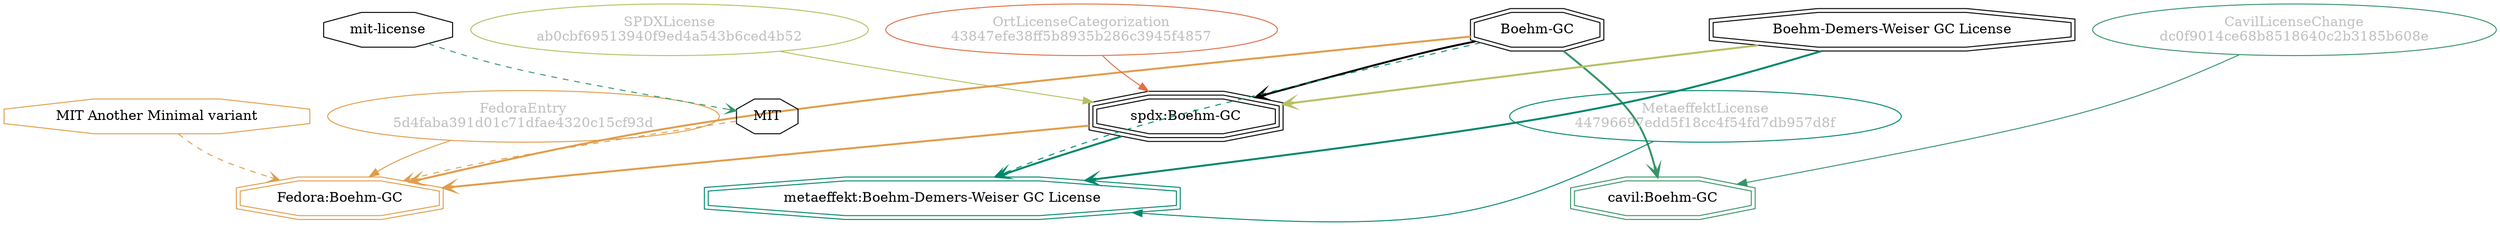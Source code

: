 strict digraph {
    node [shape=box];
    graph [splines=curved];
    709 [label="SPDXLicense\nab0cbf69513940f9ed4a543b6ced4b52"
        ,fontcolor=gray
        ,color="#b8bf62"
        ,fillcolor="beige;1"
        ,shape=ellipse];
    710 [label="spdx:Boehm-GC"
        ,shape=tripleoctagon];
    711 [label="Boehm-GC"
        ,shape=doubleoctagon];
    712 [label="Boehm-Demers-Weiser GC License"
        ,shape=doubleoctagon];
    2816 [label=MIT,shape=octagon];
    6044 [label="FedoraEntry\n5d4faba391d01c71dfae4320c15cf93d"
         ,fontcolor=gray
         ,color="#e09d4b"
         ,fillcolor="beige;1"
         ,shape=ellipse];
    6045 [label="Fedora:Boehm-GC"
         ,color="#e09d4b"
         ,shape=doubleoctagon];
    6046 [label="MIT Another Minimal variant"
         ,color="#e09d4b"
         ,shape=octagon];
    28327 [label="mit-license"
          ,shape=octagon];
    28553 [label="OrtLicenseCategorization\n43847efe38ff5b8935b286c3945f4857"
          ,fontcolor=gray
          ,color="#e06f45"
          ,fillcolor="beige;1"
          ,shape=ellipse];
    36438 [label="CavilLicenseChange\ndc0f9014ce68b8518640c2b3185b608e"
          ,fontcolor=gray
          ,color="#379469"
          ,fillcolor="beige;1"
          ,shape=ellipse];
    36439 [label="cavil:Boehm-GC"
          ,color="#379469"
          ,shape=doubleoctagon];
    39709 [label="MetaeffektLicense\n44796697edd5f18cc4f54fd7db957d8f"
          ,fontcolor=gray
          ,color="#00876c"
          ,fillcolor="beige;1"
          ,shape=ellipse];
    39710 [label="metaeffekt:Boehm-Demers-Weiser GC License"
          ,color="#00876c"
          ,shape=doubleoctagon];
    709 -> 710 [weight=0.5
               ,color="#b8bf62"];
    710 -> 6045 [style=bold
                ,arrowhead=vee
                ,weight=0.7
                ,color="#e09d4b"];
    710 -> 39710 [style=bold
                 ,arrowhead=vee
                 ,weight=0.7
                 ,color="#00876c"];
    711 -> 710 [style=bold
               ,arrowhead=vee
               ,weight=0.7];
    711 -> 6045 [style=bold
                ,arrowhead=vee
                ,weight=0.7
                ,color="#e09d4b"];
    711 -> 36439 [style=bold
                 ,arrowhead=vee
                 ,weight=0.7
                 ,color="#379469"];
    711 -> 36439 [style=bold
                 ,arrowhead=vee
                 ,weight=0.7
                 ,color="#379469"];
    711 -> 39710 [style=dashed
                 ,arrowhead=vee
                 ,weight=0.5
                 ,color="#00876c"];
    712 -> 710 [style=bold
               ,arrowhead=vee
               ,weight=0.7
               ,color="#b8bf62"];
    712 -> 39710 [style=bold
                 ,arrowhead=vee
                 ,weight=0.7
                 ,color="#00876c"];
    712 -> 39710 [style=bold
                 ,arrowhead=vee
                 ,weight=0.7
                 ,color="#00876c"];
    2816 -> 6045 [style=dashed
                 ,arrowhead=vee
                 ,weight=0.5
                 ,color="#e09d4b"];
    6044 -> 6045 [weight=0.5
                 ,color="#e09d4b"];
    6046 -> 6045 [style=dashed
                 ,arrowhead=vee
                 ,weight=0.5
                 ,color="#e09d4b"];
    28327 -> 2816 [style=dashed
                  ,arrowhead=vee
                  ,weight=0.5
                  ,color="#379469"];
    28553 -> 710 [weight=0.5
                 ,color="#e06f45"];
    36438 -> 36439 [weight=0.5
                   ,color="#379469"];
    39709 -> 39710 [weight=0.5
                   ,color="#00876c"];
}
